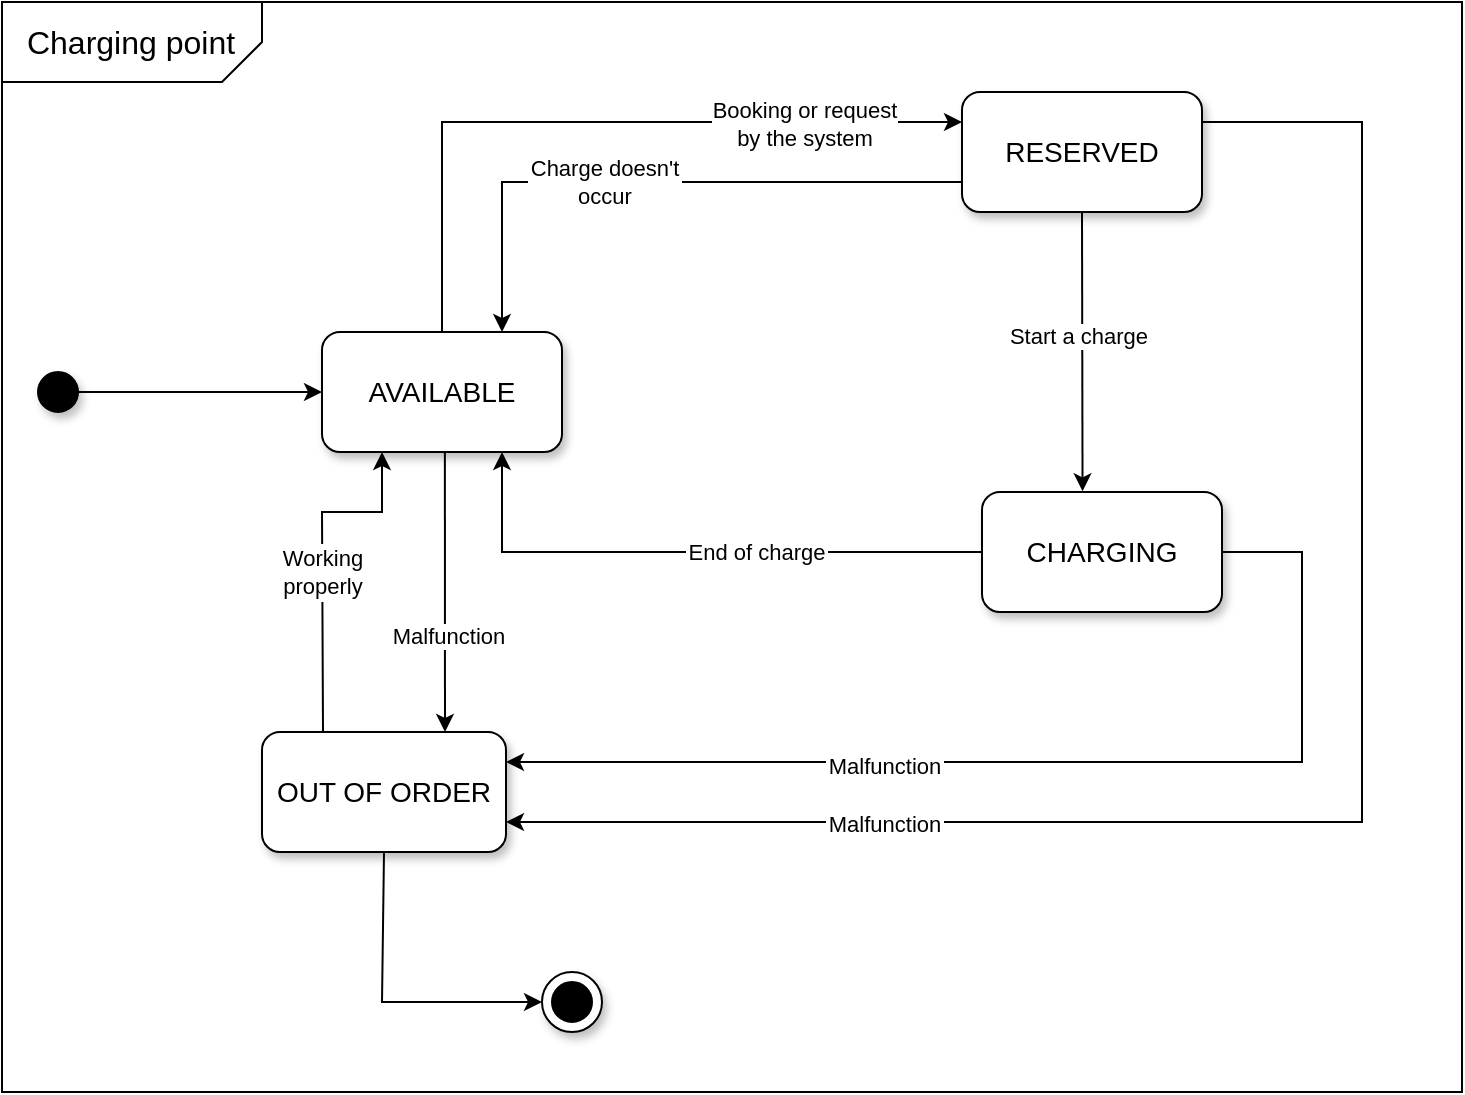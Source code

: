 <mxfile version="20.6.0" type="google" pages="2"><diagram id="BRlNEo89Aba9InnVWbjA" name="Pagina-1"><mxGraphModel grid="1" page="1" gridSize="10" guides="1" tooltips="1" connect="1" arrows="1" fold="1" pageScale="1" pageWidth="827" pageHeight="1169" math="0" shadow="0"><root><mxCell id="0"/><mxCell id="1" parent="0"/><mxCell id="7qFnQu8yDTX6uZ_83KHI-1" value="&lt;font style=&quot;font-size: 14px;&quot;&gt;AVAILABLE&lt;/font&gt;" style="rounded=1;whiteSpace=wrap;html=1;shadow=1;" vertex="1" parent="1"><mxGeometry x="190" y="200" width="120" height="60" as="geometry"/></mxCell><mxCell id="7qFnQu8yDTX6uZ_83KHI-2" value="" style="ellipse;whiteSpace=wrap;html=1;aspect=fixed;fontSize=14;fillColor=#000000;shadow=1;" vertex="1" parent="1"><mxGeometry x="48" y="220" width="20" height="20" as="geometry"/></mxCell><mxCell id="7qFnQu8yDTX6uZ_83KHI-5" value="" style="endArrow=classic;html=1;rounded=0;fontSize=14;entryX=0;entryY=0.5;entryDx=0;entryDy=0;exitX=1;exitY=0.5;exitDx=0;exitDy=0;" edge="1" parent="1" source="7qFnQu8yDTX6uZ_83KHI-2" target="7qFnQu8yDTX6uZ_83KHI-1"><mxGeometry width="50" height="50" relative="1" as="geometry"><mxPoint x="88" y="230" as="sourcePoint"/><mxPoint x="138" y="180" as="targetPoint"/></mxGeometry></mxCell><mxCell id="7qFnQu8yDTX6uZ_83KHI-6" value="RESERVED" style="rounded=1;whiteSpace=wrap;html=1;fontSize=14;fillColor=#FFFFFF;shadow=1;" vertex="1" parent="1"><mxGeometry x="510" y="80" width="120" height="60" as="geometry"/></mxCell><mxCell id="7qFnQu8yDTX6uZ_83KHI-7" value="CHARGING" style="rounded=1;whiteSpace=wrap;html=1;fontSize=14;fillColor=#FFFFFF;shadow=1;" vertex="1" parent="1"><mxGeometry x="520" y="280" width="120" height="60" as="geometry"/></mxCell><mxCell id="7qFnQu8yDTX6uZ_83KHI-8" value="OUT OF ORDER" style="rounded=1;whiteSpace=wrap;html=1;fontSize=14;fillColor=#FFFFFF;shadow=1;fontFamily=Helvetica;" vertex="1" parent="1"><mxGeometry x="160" y="400" width="122" height="60" as="geometry"/></mxCell><mxCell id="7qFnQu8yDTX6uZ_83KHI-9" value="" style="endArrow=classic;html=1;rounded=0;fontSize=14;entryX=0;entryY=0.25;entryDx=0;entryDy=0;exitX=0.5;exitY=0;exitDx=0;exitDy=0;" edge="1" parent="1" source="7qFnQu8yDTX6uZ_83KHI-1" target="7qFnQu8yDTX6uZ_83KHI-6"><mxGeometry width="50" height="50" relative="1" as="geometry"><mxPoint x="258" y="210" as="sourcePoint"/><mxPoint x="308" y="160" as="targetPoint"/><Array as="points"><mxPoint x="250" y="95"/></Array></mxGeometry></mxCell><mxCell id="ckt6w57PyofCwdf92iML-7" value="Booking or request&lt;br style=&quot;font-size: 11px;&quot;&gt;by the system" style="edgeLabel;html=1;align=center;verticalAlign=middle;resizable=0;points=[];fontSize=11;fontFamily=Helvetica;" connectable="0" vertex="1" parent="7qFnQu8yDTX6uZ_83KHI-9"><mxGeometry x="0.63" y="-1" relative="1" as="geometry"><mxPoint x="-12" as="offset"/></mxGeometry></mxCell><mxCell id="7qFnQu8yDTX6uZ_83KHI-11" value="" style="endArrow=classic;html=1;rounded=0;fontSize=14;entryX=0.419;entryY=-0.006;entryDx=0;entryDy=0;exitX=0.5;exitY=1;exitDx=0;exitDy=0;entryPerimeter=0;" edge="1" parent="1" source="7qFnQu8yDTX6uZ_83KHI-6" target="7qFnQu8yDTX6uZ_83KHI-7"><mxGeometry width="50" height="50" relative="1" as="geometry"><mxPoint x="508" y="130" as="sourcePoint"/><mxPoint x="558" y="80" as="targetPoint"/></mxGeometry></mxCell><mxCell id="ckt6w57PyofCwdf92iML-8" value="Start a charge" style="edgeLabel;html=1;align=center;verticalAlign=middle;resizable=0;points=[];fontSize=11;fontFamily=Helvetica;" connectable="0" vertex="1" parent="7qFnQu8yDTX6uZ_83KHI-11"><mxGeometry x="-0.11" y="-2" relative="1" as="geometry"><mxPoint as="offset"/></mxGeometry></mxCell><mxCell id="g59otskX9Pw4RrJDRPQC-2" value="" style="endArrow=classic;html=1;rounded=0;fontSize=12;fontColor=#000000;exitX=0;exitY=0.5;exitDx=0;exitDy=0;entryX=0.75;entryY=1;entryDx=0;entryDy=0;" edge="1" parent="1" source="7qFnQu8yDTX6uZ_83KHI-7" target="7qFnQu8yDTX6uZ_83KHI-1"><mxGeometry width="50" height="50" relative="1" as="geometry"><mxPoint x="420" y="230" as="sourcePoint"/><mxPoint x="470" y="180" as="targetPoint"/><Array as="points"><mxPoint x="280" y="310"/></Array></mxGeometry></mxCell><mxCell id="ckt6w57PyofCwdf92iML-5" value="End of charge" style="edgeLabel;html=1;align=center;verticalAlign=middle;resizable=0;points=[];fontSize=11;fontFamily=Helvetica;labelBorderColor=#FFFFFF;" connectable="0" vertex="1" parent="g59otskX9Pw4RrJDRPQC-2"><mxGeometry x="-0.218" y="1" relative="1" as="geometry"><mxPoint y="-1" as="offset"/></mxGeometry></mxCell><mxCell id="g59otskX9Pw4RrJDRPQC-3" value="" style="endArrow=classic;html=1;rounded=0;fontSize=12;fontColor=#000000;exitX=0;exitY=0.75;exitDx=0;exitDy=0;entryX=0.75;entryY=0;entryDx=0;entryDy=0;" edge="1" parent="1" source="7qFnQu8yDTX6uZ_83KHI-6" target="7qFnQu8yDTX6uZ_83KHI-1"><mxGeometry width="50" height="50" relative="1" as="geometry"><mxPoint x="280" y="300" as="sourcePoint"/><mxPoint x="330" y="250" as="targetPoint"/><Array as="points"><mxPoint x="280" y="125"/></Array></mxGeometry></mxCell><mxCell id="ckt6w57PyofCwdf92iML-6" value="Charge doesn't&lt;br style=&quot;font-size: 11px;&quot;&gt;occur" style="edgeLabel;html=1;align=center;verticalAlign=middle;resizable=0;points=[];fontSize=11;fontFamily=Helvetica;labelBorderColor=#FFFFFF;" connectable="0" vertex="1" parent="g59otskX9Pw4RrJDRPQC-3"><mxGeometry x="-0.34" relative="1" as="geometry"><mxPoint x="-79" as="offset"/></mxGeometry></mxCell><mxCell id="g59otskX9Pw4RrJDRPQC-4" value="" style="endArrow=classic;html=1;rounded=0;fontSize=12;fontColor=#000000;exitX=0.512;exitY=1.005;exitDx=0;exitDy=0;entryX=0.75;entryY=0;entryDx=0;entryDy=0;exitPerimeter=0;" edge="1" parent="1" source="7qFnQu8yDTX6uZ_83KHI-1" target="7qFnQu8yDTX6uZ_83KHI-8"><mxGeometry width="50" height="50" relative="1" as="geometry"><mxPoint x="400" y="330" as="sourcePoint"/><mxPoint x="450" y="280" as="targetPoint"/></mxGeometry></mxCell><mxCell id="ckt6w57PyofCwdf92iML-2" value="Malfunction" style="edgeLabel;html=1;align=center;verticalAlign=middle;resizable=0;points=[];fontSize=11;fontFamily=Helvetica;" connectable="0" vertex="1" parent="g59otskX9Pw4RrJDRPQC-4"><mxGeometry x="0.311" y="1" relative="1" as="geometry"><mxPoint as="offset"/></mxGeometry></mxCell><mxCell id="g59otskX9Pw4RrJDRPQC-6" value="" style="endArrow=classic;html=1;rounded=0;fontSize=12;fontColor=#000000;exitX=0.25;exitY=0;exitDx=0;exitDy=0;entryX=0.25;entryY=1;entryDx=0;entryDy=0;" edge="1" parent="1" source="7qFnQu8yDTX6uZ_83KHI-8" target="7qFnQu8yDTX6uZ_83KHI-1"><mxGeometry width="50" height="50" relative="1" as="geometry"><mxPoint x="390" y="320" as="sourcePoint"/><mxPoint x="440" y="270" as="targetPoint"/><Array as="points"><mxPoint x="190" y="290"/><mxPoint x="220" y="290"/></Array></mxGeometry></mxCell><mxCell id="ckt6w57PyofCwdf92iML-1" value="Working&lt;br style=&quot;font-size: 11px;&quot;&gt;properly" style="edgeLabel;html=1;align=center;verticalAlign=middle;resizable=0;points=[];fontSize=11;fontFamily=Helvetica;labelBorderColor=#FFFFFF;" connectable="0" vertex="1" parent="g59otskX9Pw4RrJDRPQC-6"><mxGeometry x="-0.212" y="-2" relative="1" as="geometry"><mxPoint x="-2" y="-13" as="offset"/></mxGeometry></mxCell><mxCell id="g59otskX9Pw4RrJDRPQC-7" value="" style="endArrow=classic;html=1;rounded=0;fontSize=12;fontColor=#000000;exitX=1;exitY=0.25;exitDx=0;exitDy=0;entryX=1;entryY=0.75;entryDx=0;entryDy=0;" edge="1" parent="1" source="7qFnQu8yDTX6uZ_83KHI-6" target="7qFnQu8yDTX6uZ_83KHI-8"><mxGeometry width="50" height="50" relative="1" as="geometry"><mxPoint x="350" y="290" as="sourcePoint"/><mxPoint x="400" y="240" as="targetPoint"/><Array as="points"><mxPoint x="710" y="95"/><mxPoint x="710" y="445"/></Array></mxGeometry></mxCell><mxCell id="ckt6w57PyofCwdf92iML-4" value="Malfunction" style="edgeLabel;html=1;align=center;verticalAlign=middle;resizable=0;points=[];fontSize=11;labelBorderColor=#FFFFFF;fontFamily=Helvetica;" connectable="0" vertex="1" parent="g59otskX9Pw4RrJDRPQC-7"><mxGeometry x="0.372" y="1" relative="1" as="geometry"><mxPoint x="-81" as="offset"/></mxGeometry></mxCell><mxCell id="g59otskX9Pw4RrJDRPQC-8" value="" style="endArrow=classic;html=1;rounded=0;fontSize=12;fontColor=#000000;exitX=1;exitY=0.5;exitDx=0;exitDy=0;entryX=1;entryY=0.25;entryDx=0;entryDy=0;" edge="1" parent="1" source="7qFnQu8yDTX6uZ_83KHI-7" target="7qFnQu8yDTX6uZ_83KHI-8"><mxGeometry width="50" height="50" relative="1" as="geometry"><mxPoint x="350" y="290" as="sourcePoint"/><mxPoint x="400" y="240" as="targetPoint"/><Array as="points"><mxPoint x="680" y="310"/><mxPoint x="680" y="415"/></Array></mxGeometry></mxCell><mxCell id="ckt6w57PyofCwdf92iML-3" value="Malfunction" style="edgeLabel;align=center;verticalAlign=middle;resizable=0;points=[];fontSize=11;labelBorderColor=#FFFFFF;html=1;spacingRight=0;fontFamily=Helvetica;" connectable="0" vertex="1" parent="g59otskX9Pw4RrJDRPQC-8"><mxGeometry x="0.018" y="2" relative="1" as="geometry"><mxPoint x="-78" as="offset"/></mxGeometry></mxCell><mxCell id="3dCDZUuDSzdSdL3OgTaX-1" value="" style="ellipse;whiteSpace=wrap;html=1;aspect=fixed;shadow=1;fontSize=14;fillColor=#FFFFFF;" vertex="1" parent="1"><mxGeometry x="300" y="520" width="30" height="30" as="geometry"/></mxCell><mxCell id="3dCDZUuDSzdSdL3OgTaX-2" value="" style="ellipse;whiteSpace=wrap;html=1;aspect=fixed;shadow=0;fontSize=14;fillColor=#000000;" vertex="1" parent="1"><mxGeometry x="305" y="525" width="20" height="20" as="geometry"/></mxCell><mxCell id="3dCDZUuDSzdSdL3OgTaX-3" value="" style="endArrow=classic;html=1;rounded=0;fontFamily=Helvetica;fontSize=11;exitX=0.5;exitY=1;exitDx=0;exitDy=0;entryX=0;entryY=0.5;entryDx=0;entryDy=0;" edge="1" parent="1" source="7qFnQu8yDTX6uZ_83KHI-8" target="3dCDZUuDSzdSdL3OgTaX-1"><mxGeometry width="50" height="50" relative="1" as="geometry"><mxPoint x="350" y="360" as="sourcePoint"/><mxPoint x="400" y="310" as="targetPoint"/><Array as="points"><mxPoint x="220" y="535"/></Array></mxGeometry></mxCell><mxCell id="uyTq79FMoGBBHuuiRHlb-1" value="" style="rounded=0;whiteSpace=wrap;html=1;labelBorderColor=default;fontFamily=Helvetica;fontSize=11;labelBackgroundColor=none;fillColor=none;" vertex="1" parent="1"><mxGeometry x="30" y="35" width="730" height="545" as="geometry"/></mxCell><mxCell id="uyTq79FMoGBBHuuiRHlb-2" value="" style="verticalLabelPosition=bottom;verticalAlign=top;html=1;shape=card;whiteSpace=wrap;size=20;arcSize=12;labelBackgroundColor=none;labelBorderColor=default;fontFamily=Helvetica;fontSize=11;fillColor=none;rotation=-180;" vertex="1" parent="1"><mxGeometry x="30" y="35" width="130" height="40" as="geometry"/></mxCell><mxCell id="uyTq79FMoGBBHuuiRHlb-3" value="Charging point" style="text;strokeColor=none;fillColor=none;html=1;fontSize=16;fontStyle=0;verticalAlign=middle;align=center;labelBackgroundColor=none;labelBorderColor=none;fontFamily=Helvetica;" vertex="1" parent="1"><mxGeometry x="44" y="35" width="100" height="40" as="geometry"/></mxCell></root></mxGraphModel></diagram><diagram id="TA0SxMAIVHPGNwK3evpo" name="Pagina-2"><mxGraphModel grid="1" page="1" gridSize="10" guides="1" tooltips="1" connect="1" arrows="1" fold="1" pageScale="1" pageWidth="827" pageHeight="1169" math="0" shadow="0"><root><mxCell id="0"/><mxCell id="1" parent="0"/><mxCell id="cqFMI9E0y7D2MJMF6KiW-4" value="" style="rounded=0;whiteSpace=wrap;html=1;labelBorderColor=default;fontFamily=Helvetica;fontSize=11;labelBackgroundColor=none;fillColor=none;" vertex="1" parent="1"><mxGeometry x="70" y="60" width="660" height="390" as="geometry"/></mxCell><mxCell id="cqFMI9E0y7D2MJMF6KiW-5" value="&lt;font style=&quot;font-size: 14px;&quot;&gt;NOT STARTED&lt;/font&gt;" style="rounded=1;whiteSpace=wrap;html=1;shadow=1;" vertex="1" parent="1"><mxGeometry x="234" y="281" width="120" height="60" as="geometry"/></mxCell><mxCell id="cqFMI9E0y7D2MJMF6KiW-6" value="" style="ellipse;whiteSpace=wrap;html=1;aspect=fixed;fontSize=14;fillColor=#000000;shadow=1;" vertex="1" parent="1"><mxGeometry x="144" y="301" width="20" height="20" as="geometry"/></mxCell><mxCell id="cqFMI9E0y7D2MJMF6KiW-7" value="" style="endArrow=classic;html=1;rounded=0;fontSize=14;entryX=0;entryY=0.5;entryDx=0;entryDy=0;exitX=1;exitY=0.5;exitDx=0;exitDy=0;" edge="1" parent="1" source="cqFMI9E0y7D2MJMF6KiW-6" target="cqFMI9E0y7D2MJMF6KiW-5"><mxGeometry width="50" height="50" relative="1" as="geometry"><mxPoint x="184" y="311" as="sourcePoint"/><mxPoint x="234" y="261" as="targetPoint"/></mxGeometry></mxCell><mxCell id="cqFMI9E0y7D2MJMF6KiW-8" value="RUNNING" style="rounded=1;whiteSpace=wrap;html=1;fontSize=14;fillColor=#FFFFFF;shadow=1;" vertex="1" parent="1"><mxGeometry x="576" y="99" width="120" height="60" as="geometry"/></mxCell><mxCell id="cqFMI9E0y7D2MJMF6KiW-9" value="COMPLETED" style="rounded=1;whiteSpace=wrap;html=1;fontSize=14;fillColor=#FFFFFF;shadow=1;" vertex="1" parent="1"><mxGeometry x="576" y="281" width="120" height="60" as="geometry"/></mxCell><mxCell id="cqFMI9E0y7D2MJMF6KiW-10" value="" style="endArrow=classic;html=1;rounded=0;fontSize=14;entryX=0.5;entryY=0;entryDx=0;entryDy=0;exitX=0.5;exitY=1;exitDx=0;exitDy=0;" edge="1" parent="1" source="cqFMI9E0y7D2MJMF6KiW-8" target="cqFMI9E0y7D2MJMF6KiW-9"><mxGeometry width="50" height="50" relative="1" as="geometry"><mxPoint x="716" y="149" as="sourcePoint"/><mxPoint x="766" y="99" as="targetPoint"/><Array as="points"><mxPoint x="636" y="209"/></Array></mxGeometry></mxCell><mxCell id="cqFMI9E0y7D2MJMF6KiW-11" value="End of charging and &lt;br&gt;notification sent" style="edgeLabel;html=1;align=center;verticalAlign=middle;resizable=0;points=[];fontSize=11;fontColor=#000000;" connectable="0" vertex="1" parent="cqFMI9E0y7D2MJMF6KiW-10"><mxGeometry x="0.356" y="-1" relative="1" as="geometry"><mxPoint x="1" y="-23" as="offset"/></mxGeometry></mxCell><mxCell id="cqFMI9E0y7D2MJMF6KiW-12" value="" style="ellipse;whiteSpace=wrap;html=1;aspect=fixed;shadow=1;fontSize=14;fillColor=#FFFFFF;" vertex="1" parent="1"><mxGeometry x="621" y="391" width="30" height="30" as="geometry"/></mxCell><mxCell id="cqFMI9E0y7D2MJMF6KiW-13" value="" style="ellipse;whiteSpace=wrap;html=1;aspect=fixed;shadow=0;fontSize=14;fillColor=#000000;" vertex="1" parent="1"><mxGeometry x="626" y="396" width="20" height="20" as="geometry"/></mxCell><mxCell id="cqFMI9E0y7D2MJMF6KiW-14" value="" style="ellipse;whiteSpace=wrap;html=1;aspect=fixed;shadow=1;fontSize=14;fillColor=#FFFFFF;" vertex="1" parent="1"><mxGeometry x="376" y="391" width="30" height="30" as="geometry"/></mxCell><mxCell id="cqFMI9E0y7D2MJMF6KiW-15" value="" style="ellipse;whiteSpace=wrap;html=1;aspect=fixed;shadow=0;fontSize=14;fillColor=#000000;" vertex="1" parent="1"><mxGeometry x="381" y="396" width="20" height="20" as="geometry"/></mxCell><mxCell id="cqFMI9E0y7D2MJMF6KiW-16" value="" style="endArrow=classic;html=1;rounded=0;fontSize=12;fontColor=#000000;exitX=0.5;exitY=1;exitDx=0;exitDy=0;entryX=0;entryY=0.5;entryDx=0;entryDy=0;" edge="1" parent="1" source="cqFMI9E0y7D2MJMF6KiW-5" target="cqFMI9E0y7D2MJMF6KiW-14"><mxGeometry width="50" height="50" relative="1" as="geometry"><mxPoint x="476" y="331" as="sourcePoint"/><mxPoint x="526" y="281" as="targetPoint"/><Array as="points"><mxPoint x="294" y="406"/></Array></mxGeometry></mxCell><mxCell id="cqFMI9E0y7D2MJMF6KiW-17" value="Delete and &lt;br&gt;free the slot" style="edgeLabel;html=1;align=center;verticalAlign=middle;resizable=0;points=[];fontSize=11;fontColor=#000000;" connectable="0" vertex="1" parent="cqFMI9E0y7D2MJMF6KiW-16"><mxGeometry x="-0.701" relative="1" as="geometry"><mxPoint y="17" as="offset"/></mxGeometry></mxCell><mxCell id="cqFMI9E0y7D2MJMF6KiW-18" value="" style="endArrow=classic;html=1;rounded=0;fontSize=12;fontColor=#000000;exitX=0.5;exitY=1;exitDx=0;exitDy=0;entryX=0.5;entryY=0;entryDx=0;entryDy=0;" edge="1" parent="1" source="cqFMI9E0y7D2MJMF6KiW-9" target="cqFMI9E0y7D2MJMF6KiW-12"><mxGeometry width="50" height="50" relative="1" as="geometry"><mxPoint x="588" y="269" as="sourcePoint"/><mxPoint x="816" y="329" as="targetPoint"/></mxGeometry></mxCell><mxCell id="cqFMI9E0y7D2MJMF6KiW-19" value="&lt;span style=&quot;font-size: 14px;&quot;&gt;PENDING&lt;/span&gt;" style="rounded=1;whiteSpace=wrap;html=1;shadow=1;" vertex="1" parent="1"><mxGeometry x="234" y="99" width="120" height="60" as="geometry"/></mxCell><mxCell id="cqFMI9E0y7D2MJMF6KiW-20" value="" style="endArrow=classic;html=1;rounded=0;exitX=0.5;exitY=0;exitDx=0;exitDy=0;" edge="1" parent="1" source="cqFMI9E0y7D2MJMF6KiW-5" target="cqFMI9E0y7D2MJMF6KiW-19"><mxGeometry width="50" height="50" relative="1" as="geometry"><mxPoint x="486" y="419" as="sourcePoint"/><mxPoint x="536" y="369" as="targetPoint"/></mxGeometry></mxCell><mxCell id="cqFMI9E0y7D2MJMF6KiW-21" value="Time to go charging" style="edgeLabel;html=1;align=center;verticalAlign=middle;resizable=0;points=[];fontSize=11;" connectable="0" vertex="1" parent="cqFMI9E0y7D2MJMF6KiW-20"><mxGeometry x="-0.262" y="-1" relative="1" as="geometry"><mxPoint x="-1" y="-17" as="offset"/></mxGeometry></mxCell><mxCell id="cqFMI9E0y7D2MJMF6KiW-22" value="" style="endArrow=classic;html=1;rounded=0;fontSize=12;exitX=1;exitY=0.5;exitDx=0;exitDy=0;entryX=0;entryY=0.5;entryDx=0;entryDy=0;" edge="1" parent="1" source="cqFMI9E0y7D2MJMF6KiW-19" target="cqFMI9E0y7D2MJMF6KiW-8"><mxGeometry width="50" height="50" relative="1" as="geometry"><mxPoint x="476" y="389" as="sourcePoint"/><mxPoint x="526" y="339" as="targetPoint"/></mxGeometry></mxCell><mxCell id="cqFMI9E0y7D2MJMF6KiW-23" value="Start the charge" style="edgeLabel;html=1;align=center;verticalAlign=middle;resizable=0;points=[];fontSize=11;" connectable="0" vertex="1" parent="cqFMI9E0y7D2MJMF6KiW-22"><mxGeometry x="0.098" y="2" relative="1" as="geometry"><mxPoint y="2" as="offset"/></mxGeometry></mxCell><mxCell id="cqFMI9E0y7D2MJMF6KiW-24" value="" style="endArrow=classic;html=1;rounded=0;fontFamily=Helvetica;fontSize=11;exitX=0.75;exitY=1;exitDx=0;exitDy=0;entryX=0.25;entryY=0;entryDx=0;entryDy=0;" edge="1" parent="1" source="cqFMI9E0y7D2MJMF6KiW-19" target="cqFMI9E0y7D2MJMF6KiW-9"><mxGeometry width="50" height="50" relative="1" as="geometry"><mxPoint x="476" y="379" as="sourcePoint"/><mxPoint x="526" y="329" as="targetPoint"/></mxGeometry></mxCell><mxCell id="cqFMI9E0y7D2MJMF6KiW-25" value="Charge doesn't occur" style="edgeLabel;html=1;align=center;verticalAlign=middle;resizable=0;points=[];fontSize=11;fontFamily=Helvetica;" connectable="0" vertex="1" parent="cqFMI9E0y7D2MJMF6KiW-24"><mxGeometry x="-0.107" y="-1" relative="1" as="geometry"><mxPoint x="26" y="5" as="offset"/></mxGeometry></mxCell><mxCell id="cqFMI9E0y7D2MJMF6KiW-26" value="" style="verticalLabelPosition=bottom;verticalAlign=top;html=1;shape=card;whiteSpace=wrap;size=20;arcSize=12;labelBackgroundColor=none;labelBorderColor=default;fontFamily=Helvetica;fontSize=11;fillColor=none;rotation=-180;" vertex="1" parent="1"><mxGeometry x="70" y="60" width="130" height="40" as="geometry"/></mxCell><mxCell id="cqFMI9E0y7D2MJMF6KiW-27" value="Reservation" style="text;strokeColor=none;fillColor=none;html=1;fontSize=16;fontStyle=0;verticalAlign=middle;align=center;labelBackgroundColor=none;labelBorderColor=none;fontFamily=Helvetica;" vertex="1" parent="1"><mxGeometry x="84" y="60" width="100" height="40" as="geometry"/></mxCell></root></mxGraphModel></diagram></mxfile>